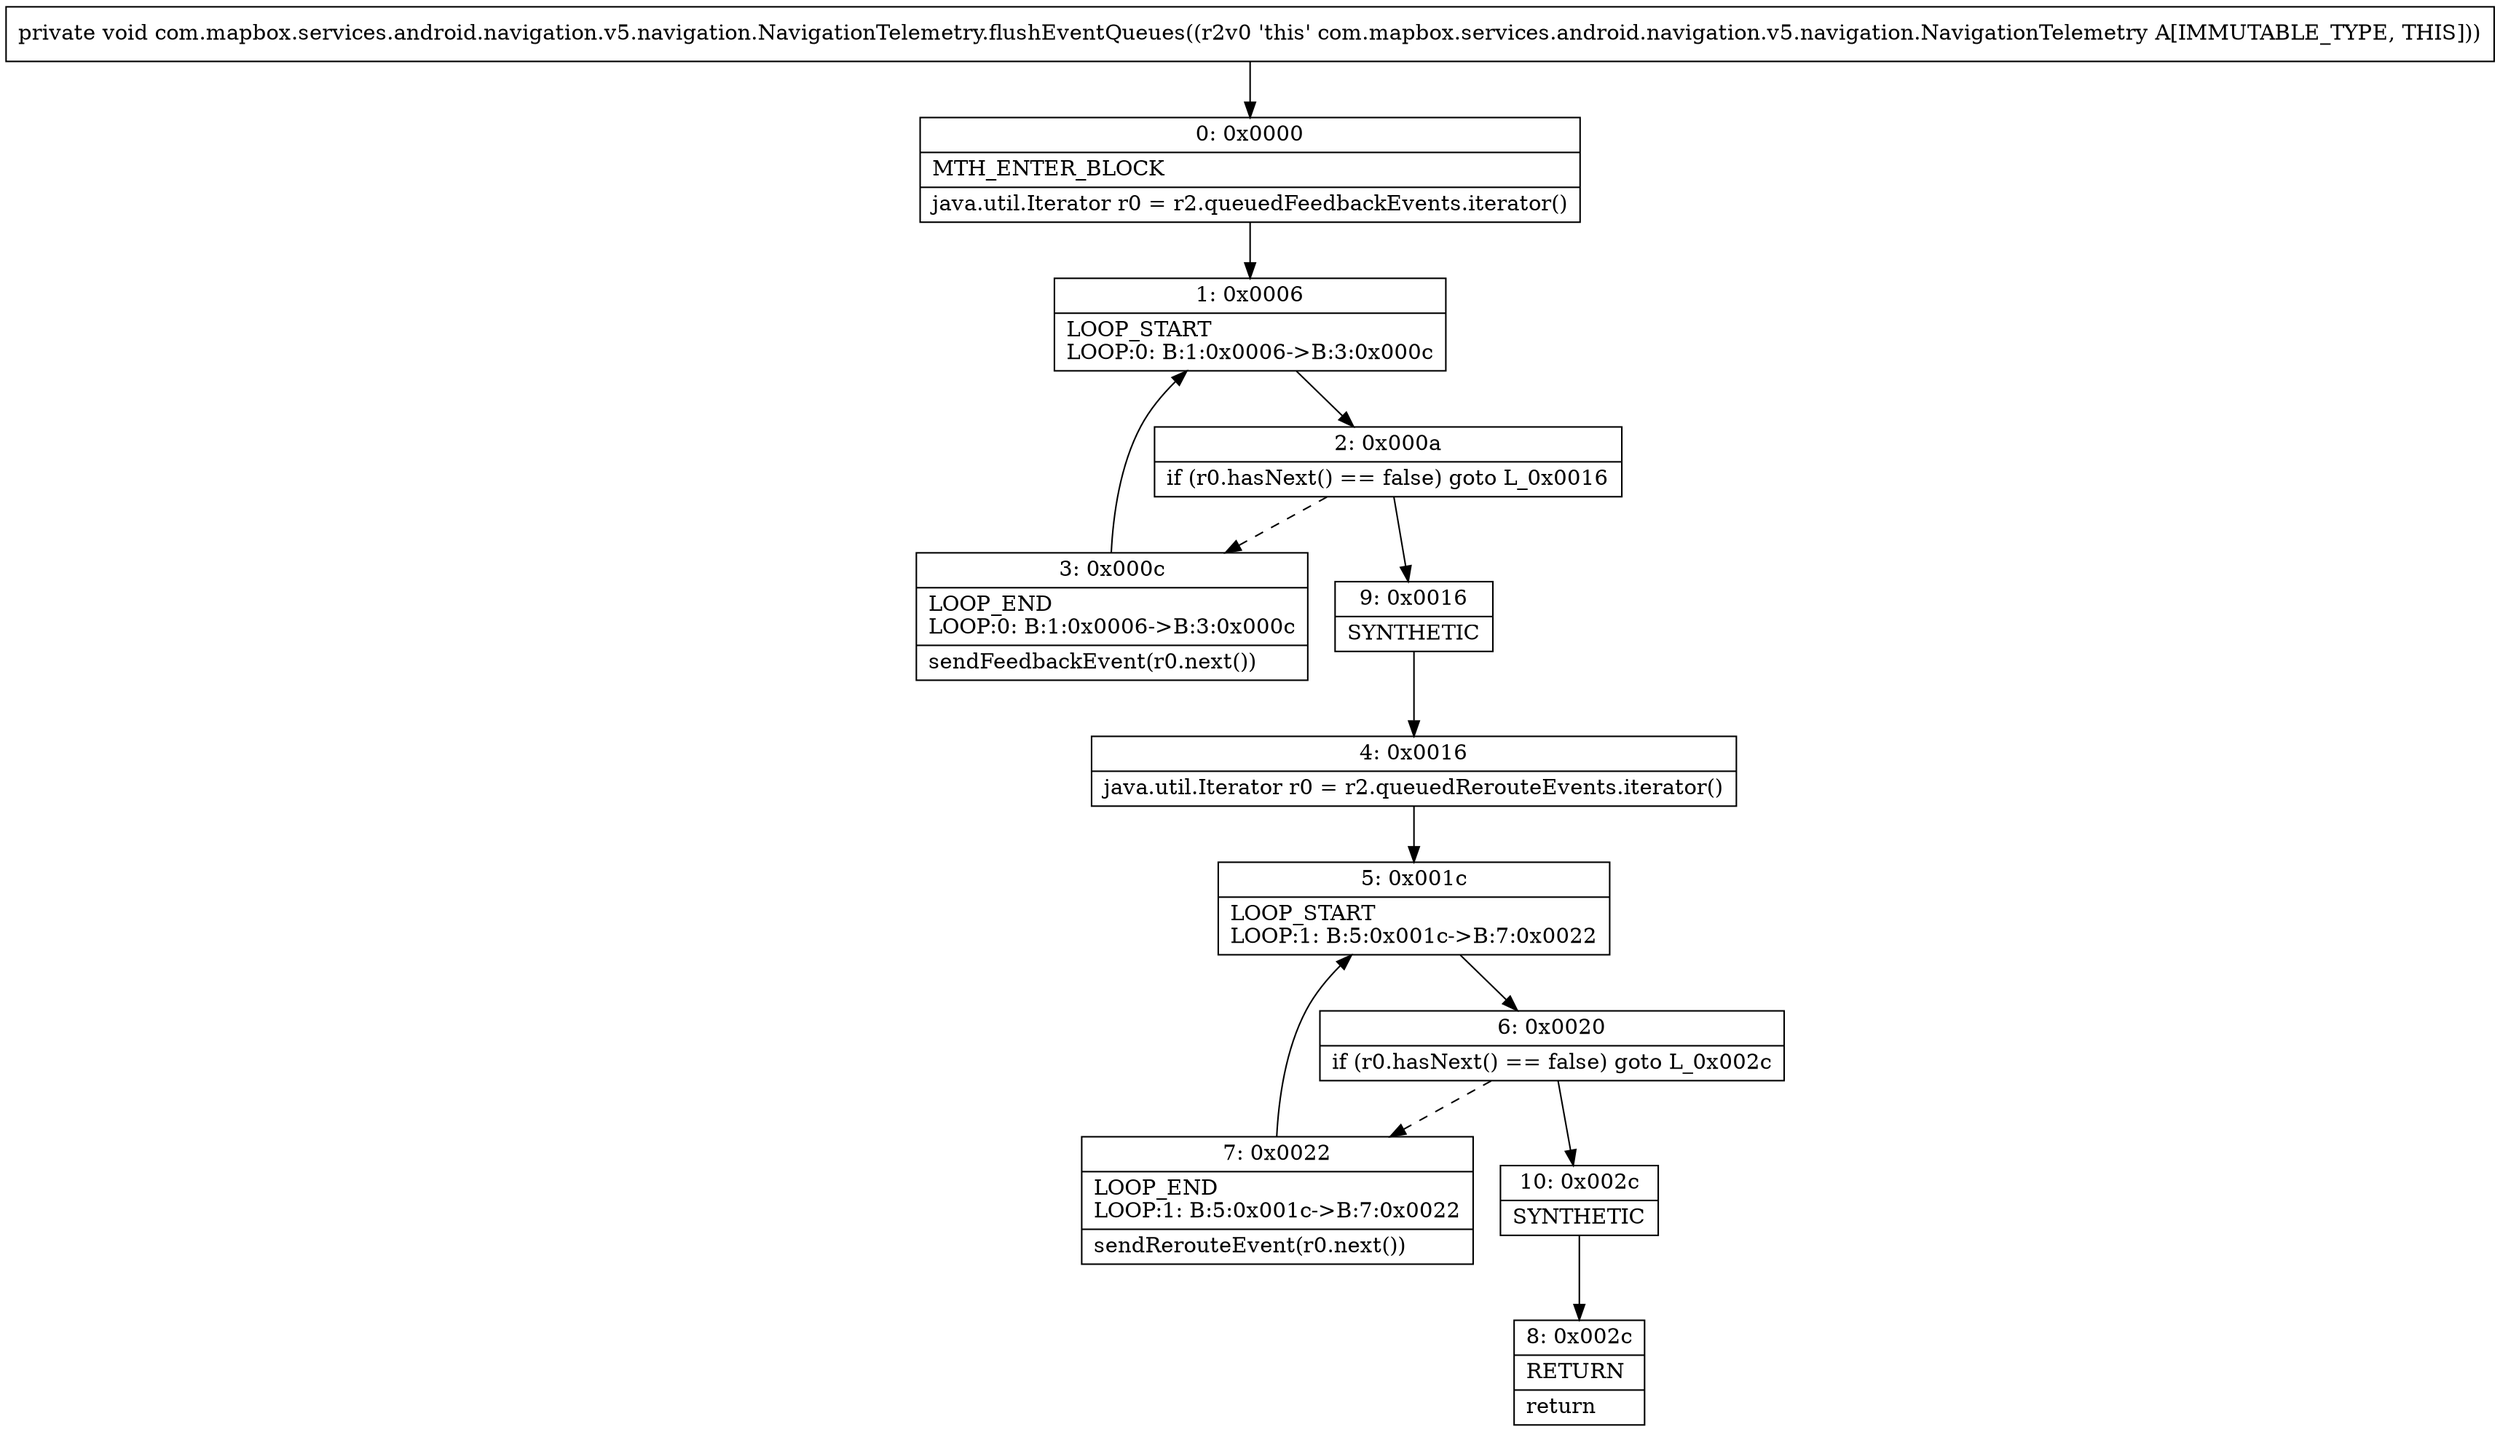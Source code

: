 digraph "CFG forcom.mapbox.services.android.navigation.v5.navigation.NavigationTelemetry.flushEventQueues()V" {
Node_0 [shape=record,label="{0\:\ 0x0000|MTH_ENTER_BLOCK\l|java.util.Iterator r0 = r2.queuedFeedbackEvents.iterator()\l}"];
Node_1 [shape=record,label="{1\:\ 0x0006|LOOP_START\lLOOP:0: B:1:0x0006\-\>B:3:0x000c\l}"];
Node_2 [shape=record,label="{2\:\ 0x000a|if (r0.hasNext() == false) goto L_0x0016\l}"];
Node_3 [shape=record,label="{3\:\ 0x000c|LOOP_END\lLOOP:0: B:1:0x0006\-\>B:3:0x000c\l|sendFeedbackEvent(r0.next())\l}"];
Node_4 [shape=record,label="{4\:\ 0x0016|java.util.Iterator r0 = r2.queuedRerouteEvents.iterator()\l}"];
Node_5 [shape=record,label="{5\:\ 0x001c|LOOP_START\lLOOP:1: B:5:0x001c\-\>B:7:0x0022\l}"];
Node_6 [shape=record,label="{6\:\ 0x0020|if (r0.hasNext() == false) goto L_0x002c\l}"];
Node_7 [shape=record,label="{7\:\ 0x0022|LOOP_END\lLOOP:1: B:5:0x001c\-\>B:7:0x0022\l|sendRerouteEvent(r0.next())\l}"];
Node_8 [shape=record,label="{8\:\ 0x002c|RETURN\l|return\l}"];
Node_9 [shape=record,label="{9\:\ 0x0016|SYNTHETIC\l}"];
Node_10 [shape=record,label="{10\:\ 0x002c|SYNTHETIC\l}"];
MethodNode[shape=record,label="{private void com.mapbox.services.android.navigation.v5.navigation.NavigationTelemetry.flushEventQueues((r2v0 'this' com.mapbox.services.android.navigation.v5.navigation.NavigationTelemetry A[IMMUTABLE_TYPE, THIS])) }"];
MethodNode -> Node_0;
Node_0 -> Node_1;
Node_1 -> Node_2;
Node_2 -> Node_3[style=dashed];
Node_2 -> Node_9;
Node_3 -> Node_1;
Node_4 -> Node_5;
Node_5 -> Node_6;
Node_6 -> Node_7[style=dashed];
Node_6 -> Node_10;
Node_7 -> Node_5;
Node_9 -> Node_4;
Node_10 -> Node_8;
}

